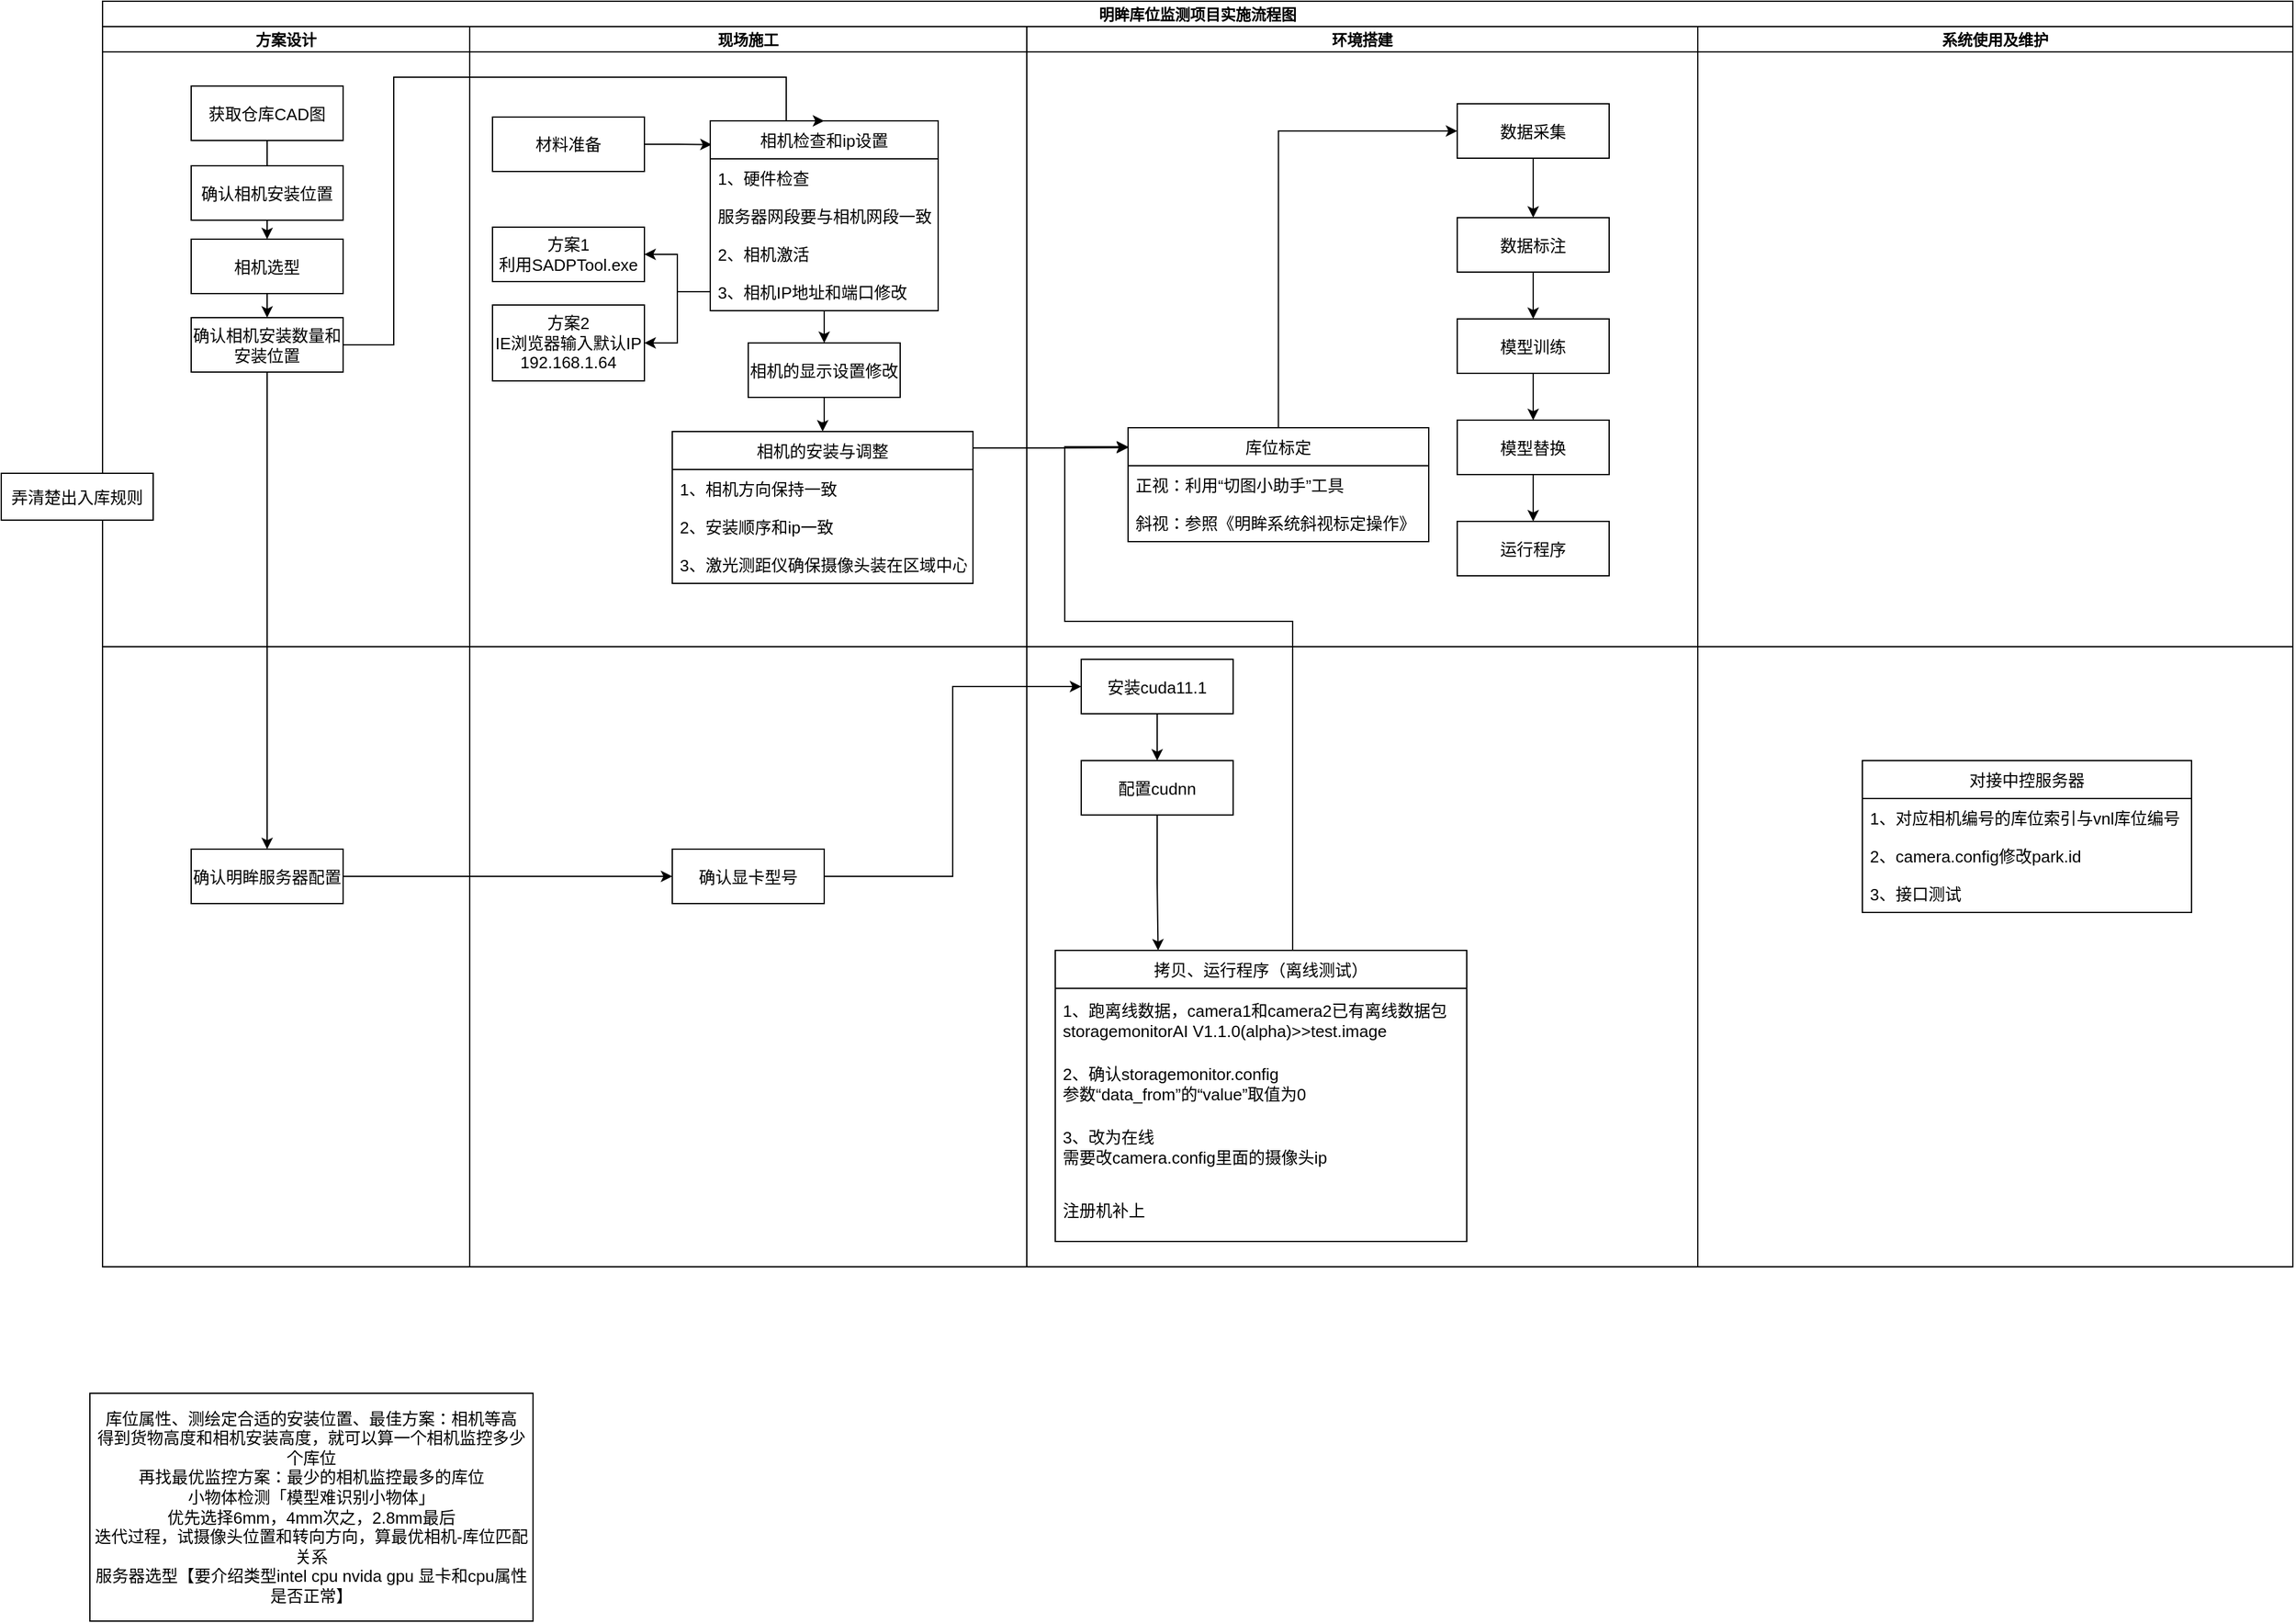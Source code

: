 <mxfile version="15.7.4" type="github" pages="2">
  <diagram id="qTN_XoGzaRHSL3tezx0D" name="Page-1">
    <mxGraphModel dx="988" dy="2194" grid="1" gridSize="10" guides="1" tooltips="1" connect="1" arrows="1" fold="1" page="1" pageScale="1" pageWidth="1169" pageHeight="1654" math="0" shadow="0">
      <root>
        <mxCell id="g2Watqp7JFzsTT7KAdyt-0" />
        <mxCell id="g2Watqp7JFzsTT7KAdyt-1" parent="g2Watqp7JFzsTT7KAdyt-0" />
        <mxCell id="gipt9TQsbMayV0EHitgy-15" value="明眸库位监测项目实施流程图" style="swimlane;childLayout=stackLayout;resizeParent=1;resizeParentMax=0;startSize=20;" vertex="1" parent="g2Watqp7JFzsTT7KAdyt-1">
          <mxGeometry x="80" y="-110" width="1730" height="1000" as="geometry">
            <mxRectangle x="190" y="760" width="60" height="20" as="alternateBounds" />
          </mxGeometry>
        </mxCell>
        <mxCell id="gipt9TQsbMayV0EHitgy-16" value="方案设计" style="swimlane;startSize=20;" vertex="1" parent="gipt9TQsbMayV0EHitgy-15">
          <mxGeometry y="20" width="290" height="980" as="geometry" />
        </mxCell>
        <mxCell id="dJi0PhWXHKyRflDUWfFJ-131" value="" style="edgeStyle=orthogonalEdgeStyle;rounded=0;orthogonalLoop=1;jettySize=auto;html=1;fontSize=13;" edge="1" parent="gipt9TQsbMayV0EHitgy-16" source="dJi0PhWXHKyRflDUWfFJ-1" target="dJi0PhWXHKyRflDUWfFJ-65">
          <mxGeometry relative="1" as="geometry" />
        </mxCell>
        <mxCell id="dJi0PhWXHKyRflDUWfFJ-1" value="获取仓库CAD图" style="rounded=0;whiteSpace=wrap;html=1;fontSize=13;" vertex="1" parent="gipt9TQsbMayV0EHitgy-16">
          <mxGeometry x="70" y="47" width="120" height="43" as="geometry" />
        </mxCell>
        <mxCell id="dJi0PhWXHKyRflDUWfFJ-133" style="edgeStyle=orthogonalEdgeStyle;rounded=0;orthogonalLoop=1;jettySize=auto;html=1;entryX=0.5;entryY=0;entryDx=0;entryDy=0;fontSize=13;" edge="1" parent="gipt9TQsbMayV0EHitgy-16" source="dJi0PhWXHKyRflDUWfFJ-7" target="dJi0PhWXHKyRflDUWfFJ-8">
          <mxGeometry relative="1" as="geometry" />
        </mxCell>
        <mxCell id="dJi0PhWXHKyRflDUWfFJ-7" value="确认相机安装数量和安装位置" style="rounded=0;whiteSpace=wrap;html=1;fontSize=13;" vertex="1" parent="gipt9TQsbMayV0EHitgy-16">
          <mxGeometry x="70" y="230" width="120" height="43" as="geometry" />
        </mxCell>
        <mxCell id="dJi0PhWXHKyRflDUWfFJ-8" value="确认明眸服务器配置" style="rounded=0;whiteSpace=wrap;html=1;fontSize=13;" vertex="1" parent="gipt9TQsbMayV0EHitgy-16">
          <mxGeometry x="70" y="650" width="120" height="43" as="geometry" />
        </mxCell>
        <mxCell id="dJi0PhWXHKyRflDUWfFJ-132" style="edgeStyle=orthogonalEdgeStyle;rounded=0;orthogonalLoop=1;jettySize=auto;html=1;exitX=0.5;exitY=1;exitDx=0;exitDy=0;entryX=0.5;entryY=0;entryDx=0;entryDy=0;fontSize=13;" edge="1" parent="gipt9TQsbMayV0EHitgy-16" source="dJi0PhWXHKyRflDUWfFJ-65" target="dJi0PhWXHKyRflDUWfFJ-7">
          <mxGeometry relative="1" as="geometry" />
        </mxCell>
        <mxCell id="dJi0PhWXHKyRflDUWfFJ-65" value="相机选型" style="rounded=0;whiteSpace=wrap;html=1;fontSize=13;" vertex="1" parent="gipt9TQsbMayV0EHitgy-16">
          <mxGeometry x="70" y="168" width="120" height="43" as="geometry" />
        </mxCell>
        <mxCell id="dJi0PhWXHKyRflDUWfFJ-154" value="确认相机安装位置" style="rounded=0;whiteSpace=wrap;html=1;fontSize=13;" vertex="1" parent="gipt9TQsbMayV0EHitgy-16">
          <mxGeometry x="70" y="110" width="120" height="43" as="geometry" />
        </mxCell>
        <mxCell id="gipt9TQsbMayV0EHitgy-17" value="现场施工" style="swimlane;startSize=20;" vertex="1" parent="gipt9TQsbMayV0EHitgy-15">
          <mxGeometry x="290" y="20" width="440" height="980" as="geometry" />
        </mxCell>
        <mxCell id="dJi0PhWXHKyRflDUWfFJ-135" style="edgeStyle=orthogonalEdgeStyle;rounded=0;orthogonalLoop=1;jettySize=auto;html=1;exitX=1;exitY=0.5;exitDx=0;exitDy=0;entryX=0.006;entryY=0.125;entryDx=0;entryDy=0;entryPerimeter=0;fontSize=13;" edge="1" parent="gipt9TQsbMayV0EHitgy-17" source="dJi0PhWXHKyRflDUWfFJ-71" target="dJi0PhWXHKyRflDUWfFJ-74">
          <mxGeometry relative="1" as="geometry" />
        </mxCell>
        <mxCell id="dJi0PhWXHKyRflDUWfFJ-71" value="材料准备" style="rounded=0;whiteSpace=wrap;html=1;fontSize=13;" vertex="1" parent="gipt9TQsbMayV0EHitgy-17">
          <mxGeometry x="18" y="71.5" width="120" height="43" as="geometry" />
        </mxCell>
        <mxCell id="dJi0PhWXHKyRflDUWfFJ-138" value="" style="edgeStyle=orthogonalEdgeStyle;rounded=0;orthogonalLoop=1;jettySize=auto;html=1;fontSize=13;" edge="1" parent="gipt9TQsbMayV0EHitgy-17" source="dJi0PhWXHKyRflDUWfFJ-74" target="dJi0PhWXHKyRflDUWfFJ-78">
          <mxGeometry relative="1" as="geometry" />
        </mxCell>
        <mxCell id="dJi0PhWXHKyRflDUWfFJ-74" value="相机检查和ip设置" style="swimlane;fontStyle=0;childLayout=stackLayout;horizontal=1;startSize=30;horizontalStack=0;resizeParent=1;resizeParentMax=0;resizeLast=0;collapsible=1;marginBottom=0;fontSize=13;" vertex="1" parent="gipt9TQsbMayV0EHitgy-17">
          <mxGeometry x="190" y="74.5" width="180" height="150" as="geometry" />
        </mxCell>
        <mxCell id="dJi0PhWXHKyRflDUWfFJ-75" value="1、硬件检查" style="text;strokeColor=none;fillColor=none;align=left;verticalAlign=middle;spacingLeft=4;spacingRight=4;overflow=hidden;points=[[0,0.5],[1,0.5]];portConstraint=eastwest;rotatable=0;fontSize=13;" vertex="1" parent="dJi0PhWXHKyRflDUWfFJ-74">
          <mxGeometry y="30" width="180" height="30" as="geometry" />
        </mxCell>
        <mxCell id="dJi0PhWXHKyRflDUWfFJ-158" value="服务器网段要与相机网段一致" style="text;strokeColor=none;fillColor=none;align=left;verticalAlign=middle;spacingLeft=4;spacingRight=4;overflow=hidden;points=[[0,0.5],[1,0.5]];portConstraint=eastwest;rotatable=0;fontSize=13;" vertex="1" parent="dJi0PhWXHKyRflDUWfFJ-74">
          <mxGeometry y="60" width="180" height="30" as="geometry" />
        </mxCell>
        <mxCell id="dJi0PhWXHKyRflDUWfFJ-76" value="2、相机激活" style="text;strokeColor=none;fillColor=none;align=left;verticalAlign=middle;spacingLeft=4;spacingRight=4;overflow=hidden;points=[[0,0.5],[1,0.5]];portConstraint=eastwest;rotatable=0;fontSize=13;" vertex="1" parent="dJi0PhWXHKyRflDUWfFJ-74">
          <mxGeometry y="90" width="180" height="30" as="geometry" />
        </mxCell>
        <mxCell id="dJi0PhWXHKyRflDUWfFJ-77" value="3、相机IP地址和端口修改" style="text;strokeColor=none;fillColor=none;align=left;verticalAlign=middle;spacingLeft=4;spacingRight=4;overflow=hidden;points=[[0,0.5],[1,0.5]];portConstraint=eastwest;rotatable=0;fontSize=13;" vertex="1" parent="dJi0PhWXHKyRflDUWfFJ-74">
          <mxGeometry y="120" width="180" height="30" as="geometry" />
        </mxCell>
        <mxCell id="dJi0PhWXHKyRflDUWfFJ-139" value="" style="edgeStyle=orthogonalEdgeStyle;rounded=0;orthogonalLoop=1;jettySize=auto;html=1;fontSize=13;entryX=0.5;entryY=0;entryDx=0;entryDy=0;" edge="1" parent="gipt9TQsbMayV0EHitgy-17" source="dJi0PhWXHKyRflDUWfFJ-78" target="dJi0PhWXHKyRflDUWfFJ-91">
          <mxGeometry relative="1" as="geometry" />
        </mxCell>
        <mxCell id="dJi0PhWXHKyRflDUWfFJ-78" value="相机的显示设置修改" style="rounded=0;whiteSpace=wrap;html=1;fontSize=13;" vertex="1" parent="gipt9TQsbMayV0EHitgy-17">
          <mxGeometry x="220" y="250" width="120" height="43" as="geometry" />
        </mxCell>
        <mxCell id="dJi0PhWXHKyRflDUWfFJ-79" value="方案1&lt;br&gt;利用SADPTool.exe" style="rounded=0;whiteSpace=wrap;html=1;fontSize=13;" vertex="1" parent="gipt9TQsbMayV0EHitgy-17">
          <mxGeometry x="18" y="158.5" width="120" height="43" as="geometry" />
        </mxCell>
        <mxCell id="dJi0PhWXHKyRflDUWfFJ-80" value="方案2&lt;br&gt;IE浏览器输入默认IP&lt;br&gt;192.168.1.64" style="rounded=0;whiteSpace=wrap;html=1;fontSize=13;" vertex="1" parent="gipt9TQsbMayV0EHitgy-17">
          <mxGeometry x="18" y="220" width="120" height="60" as="geometry" />
        </mxCell>
        <mxCell id="dJi0PhWXHKyRflDUWfFJ-91" value="相机的安装与调整" style="swimlane;fontStyle=0;childLayout=stackLayout;horizontal=1;startSize=30;horizontalStack=0;resizeParent=1;resizeParentMax=0;resizeLast=0;collapsible=1;marginBottom=0;fontSize=13;" vertex="1" parent="gipt9TQsbMayV0EHitgy-17">
          <mxGeometry x="160" y="320" width="237.5" height="120" as="geometry" />
        </mxCell>
        <mxCell id="dJi0PhWXHKyRflDUWfFJ-92" value="1、相机方向保持一致" style="text;strokeColor=none;fillColor=none;align=left;verticalAlign=middle;spacingLeft=4;spacingRight=4;overflow=hidden;points=[[0,0.5],[1,0.5]];portConstraint=eastwest;rotatable=0;fontSize=13;" vertex="1" parent="dJi0PhWXHKyRflDUWfFJ-91">
          <mxGeometry y="30" width="237.5" height="30" as="geometry" />
        </mxCell>
        <mxCell id="dJi0PhWXHKyRflDUWfFJ-95" value="2、安装顺序和ip一致" style="text;strokeColor=none;fillColor=none;align=left;verticalAlign=middle;spacingLeft=4;spacingRight=4;overflow=hidden;points=[[0,0.5],[1,0.5]];portConstraint=eastwest;rotatable=0;fontSize=13;" vertex="1" parent="dJi0PhWXHKyRflDUWfFJ-91">
          <mxGeometry y="60" width="237.5" height="30" as="geometry" />
        </mxCell>
        <mxCell id="dJi0PhWXHKyRflDUWfFJ-93" value="3、激光测距仪确保摄像头装在区域中心" style="text;strokeColor=none;fillColor=none;align=left;verticalAlign=middle;spacingLeft=4;spacingRight=4;overflow=hidden;points=[[0,0.5],[1,0.5]];portConstraint=eastwest;rotatable=0;fontSize=13;" vertex="1" parent="dJi0PhWXHKyRflDUWfFJ-91">
          <mxGeometry y="90" width="237.5" height="30" as="geometry" />
        </mxCell>
        <mxCell id="dJi0PhWXHKyRflDUWfFJ-136" style="edgeStyle=orthogonalEdgeStyle;rounded=0;orthogonalLoop=1;jettySize=auto;html=1;entryX=1;entryY=0.5;entryDx=0;entryDy=0;fontSize=13;" edge="1" parent="gipt9TQsbMayV0EHitgy-17" source="dJi0PhWXHKyRflDUWfFJ-77" target="dJi0PhWXHKyRflDUWfFJ-79">
          <mxGeometry relative="1" as="geometry" />
        </mxCell>
        <mxCell id="dJi0PhWXHKyRflDUWfFJ-137" style="edgeStyle=orthogonalEdgeStyle;rounded=0;orthogonalLoop=1;jettySize=auto;html=1;entryX=1;entryY=0.5;entryDx=0;entryDy=0;fontSize=13;" edge="1" parent="gipt9TQsbMayV0EHitgy-17" source="dJi0PhWXHKyRflDUWfFJ-77" target="dJi0PhWXHKyRflDUWfFJ-80">
          <mxGeometry relative="1" as="geometry" />
        </mxCell>
        <mxCell id="dJi0PhWXHKyRflDUWfFJ-96" value="确认显卡型号" style="rounded=0;whiteSpace=wrap;html=1;fontSize=13;" vertex="1" parent="gipt9TQsbMayV0EHitgy-17">
          <mxGeometry x="160" y="650" width="120" height="43" as="geometry" />
        </mxCell>
        <mxCell id="dJi0PhWXHKyRflDUWfFJ-140" style="edgeStyle=orthogonalEdgeStyle;rounded=0;orthogonalLoop=1;jettySize=auto;html=1;fontSize=13;" edge="1" parent="gipt9TQsbMayV0EHitgy-15" source="dJi0PhWXHKyRflDUWfFJ-8" target="dJi0PhWXHKyRflDUWfFJ-96">
          <mxGeometry relative="1" as="geometry" />
        </mxCell>
        <mxCell id="dJi0PhWXHKyRflDUWfFJ-141" style="edgeStyle=orthogonalEdgeStyle;rounded=0;orthogonalLoop=1;jettySize=auto;html=1;entryX=0;entryY=0.5;entryDx=0;entryDy=0;fontSize=13;" edge="1" parent="gipt9TQsbMayV0EHitgy-15" source="dJi0PhWXHKyRflDUWfFJ-96" target="dJi0PhWXHKyRflDUWfFJ-98">
          <mxGeometry relative="1" as="geometry" />
        </mxCell>
        <mxCell id="gipt9TQsbMayV0EHitgy-18" value="环境搭建" style="swimlane;startSize=20;" vertex="1" parent="gipt9TQsbMayV0EHitgy-15">
          <mxGeometry x="730" y="20" width="530" height="980" as="geometry" />
        </mxCell>
        <mxCell id="dJi0PhWXHKyRflDUWfFJ-144" value="" style="edgeStyle=orthogonalEdgeStyle;rounded=0;orthogonalLoop=1;jettySize=auto;html=1;fontSize=13;" edge="1" parent="gipt9TQsbMayV0EHitgy-18" source="dJi0PhWXHKyRflDUWfFJ-98" target="dJi0PhWXHKyRflDUWfFJ-97">
          <mxGeometry relative="1" as="geometry" />
        </mxCell>
        <mxCell id="dJi0PhWXHKyRflDUWfFJ-98" value="安装cuda11.1" style="rounded=0;whiteSpace=wrap;html=1;fontSize=13;" vertex="1" parent="gipt9TQsbMayV0EHitgy-18">
          <mxGeometry x="43" y="500" width="120" height="43" as="geometry" />
        </mxCell>
        <mxCell id="dJi0PhWXHKyRflDUWfFJ-148" style="edgeStyle=orthogonalEdgeStyle;rounded=0;orthogonalLoop=1;jettySize=auto;html=1;entryX=0.25;entryY=0;entryDx=0;entryDy=0;fontSize=13;" edge="1" parent="gipt9TQsbMayV0EHitgy-18" source="dJi0PhWXHKyRflDUWfFJ-97" target="dJi0PhWXHKyRflDUWfFJ-116">
          <mxGeometry relative="1" as="geometry" />
        </mxCell>
        <mxCell id="dJi0PhWXHKyRflDUWfFJ-97" value="配置cudnn" style="rounded=0;whiteSpace=wrap;html=1;fontSize=13;" vertex="1" parent="gipt9TQsbMayV0EHitgy-18">
          <mxGeometry x="43" y="580" width="120" height="43" as="geometry" />
        </mxCell>
        <mxCell id="dJi0PhWXHKyRflDUWfFJ-164" style="edgeStyle=orthogonalEdgeStyle;rounded=0;orthogonalLoop=1;jettySize=auto;html=1;fontSize=13;entryX=0;entryY=0.167;entryDx=0;entryDy=0;entryPerimeter=0;" edge="1" parent="gipt9TQsbMayV0EHitgy-18" source="dJi0PhWXHKyRflDUWfFJ-116" target="dJi0PhWXHKyRflDUWfFJ-166">
          <mxGeometry relative="1" as="geometry">
            <mxPoint x="60" y="330" as="targetPoint" />
            <Array as="points">
              <mxPoint x="210" y="470" />
              <mxPoint x="30" y="470" />
              <mxPoint x="30" y="332" />
            </Array>
          </mxGeometry>
        </mxCell>
        <mxCell id="dJi0PhWXHKyRflDUWfFJ-116" value="拷贝、运行程序（离线测试）" style="swimlane;fontStyle=0;childLayout=stackLayout;horizontal=1;startSize=30;horizontalStack=0;resizeParent=1;resizeParentMax=0;resizeLast=0;collapsible=1;marginBottom=0;fontSize=13;" vertex="1" parent="gipt9TQsbMayV0EHitgy-18">
          <mxGeometry x="22.5" y="730" width="325" height="230" as="geometry" />
        </mxCell>
        <mxCell id="dJi0PhWXHKyRflDUWfFJ-117" value="1、跑离线数据，camera1和camera2已有离线数据包&#xa;storagemonitorAI V1.1.0(alpha)&gt;&gt;test.image" style="text;strokeColor=none;fillColor=none;align=left;verticalAlign=middle;spacingLeft=4;spacingRight=4;overflow=hidden;points=[[0,0.5],[1,0.5]];portConstraint=eastwest;rotatable=0;fontSize=13;" vertex="1" parent="dJi0PhWXHKyRflDUWfFJ-116">
          <mxGeometry y="30" width="325" height="50" as="geometry" />
        </mxCell>
        <mxCell id="dJi0PhWXHKyRflDUWfFJ-118" value="2、确认storagemonitor.config&#xa;参数“data_from”的“value”取值为0" style="text;strokeColor=none;fillColor=none;align=left;verticalAlign=middle;spacingLeft=4;spacingRight=4;overflow=hidden;points=[[0,0.5],[1,0.5]];portConstraint=eastwest;rotatable=0;fontSize=13;" vertex="1" parent="dJi0PhWXHKyRflDUWfFJ-116">
          <mxGeometry y="80" width="325" height="50" as="geometry" />
        </mxCell>
        <mxCell id="dJi0PhWXHKyRflDUWfFJ-119" value="3、改为在线&#xa;需要改camera.config里面的摄像头ip" style="text;strokeColor=none;fillColor=none;align=left;verticalAlign=middle;spacingLeft=4;spacingRight=4;overflow=hidden;points=[[0,0.5],[1,0.5]];portConstraint=eastwest;rotatable=0;fontSize=13;" vertex="1" parent="dJi0PhWXHKyRflDUWfFJ-116">
          <mxGeometry y="130" width="325" height="50" as="geometry" />
        </mxCell>
        <mxCell id="dJi0PhWXHKyRflDUWfFJ-155" value="注册机补上" style="text;strokeColor=none;fillColor=none;align=left;verticalAlign=middle;spacingLeft=4;spacingRight=4;overflow=hidden;points=[[0,0.5],[1,0.5]];portConstraint=eastwest;rotatable=0;fontSize=13;" vertex="1" parent="dJi0PhWXHKyRflDUWfFJ-116">
          <mxGeometry y="180" width="325" height="50" as="geometry" />
        </mxCell>
        <mxCell id="dJi0PhWXHKyRflDUWfFJ-145" value="" style="edgeStyle=orthogonalEdgeStyle;rounded=0;orthogonalLoop=1;jettySize=auto;html=1;fontSize=13;" edge="1" parent="gipt9TQsbMayV0EHitgy-18" source="dJi0PhWXHKyRflDUWfFJ-121" target="dJi0PhWXHKyRflDUWfFJ-122">
          <mxGeometry relative="1" as="geometry" />
        </mxCell>
        <mxCell id="dJi0PhWXHKyRflDUWfFJ-121" value="数据采集" style="rounded=0;whiteSpace=wrap;html=1;fontSize=13;" vertex="1" parent="gipt9TQsbMayV0EHitgy-18">
          <mxGeometry x="340" y="61" width="120" height="43" as="geometry" />
        </mxCell>
        <mxCell id="dJi0PhWXHKyRflDUWfFJ-146" value="" style="edgeStyle=orthogonalEdgeStyle;rounded=0;orthogonalLoop=1;jettySize=auto;html=1;fontSize=13;" edge="1" parent="gipt9TQsbMayV0EHitgy-18" source="dJi0PhWXHKyRflDUWfFJ-122" target="dJi0PhWXHKyRflDUWfFJ-123">
          <mxGeometry relative="1" as="geometry" />
        </mxCell>
        <mxCell id="dJi0PhWXHKyRflDUWfFJ-122" value="数据标注" style="rounded=0;whiteSpace=wrap;html=1;fontSize=13;" vertex="1" parent="gipt9TQsbMayV0EHitgy-18">
          <mxGeometry x="340" y="151" width="120" height="43" as="geometry" />
        </mxCell>
        <mxCell id="dJi0PhWXHKyRflDUWfFJ-147" value="" style="edgeStyle=orthogonalEdgeStyle;rounded=0;orthogonalLoop=1;jettySize=auto;html=1;fontSize=13;" edge="1" parent="gipt9TQsbMayV0EHitgy-18" source="dJi0PhWXHKyRflDUWfFJ-123" target="dJi0PhWXHKyRflDUWfFJ-124">
          <mxGeometry relative="1" as="geometry" />
        </mxCell>
        <mxCell id="dJi0PhWXHKyRflDUWfFJ-123" value="模型训练" style="rounded=0;whiteSpace=wrap;html=1;fontSize=13;" vertex="1" parent="gipt9TQsbMayV0EHitgy-18">
          <mxGeometry x="340" y="231" width="120" height="43" as="geometry" />
        </mxCell>
        <mxCell id="dJi0PhWXHKyRflDUWfFJ-149" value="" style="edgeStyle=orthogonalEdgeStyle;rounded=0;orthogonalLoop=1;jettySize=auto;html=1;fontSize=13;" edge="1" parent="gipt9TQsbMayV0EHitgy-18" source="dJi0PhWXHKyRflDUWfFJ-124" target="dJi0PhWXHKyRflDUWfFJ-125">
          <mxGeometry relative="1" as="geometry" />
        </mxCell>
        <mxCell id="dJi0PhWXHKyRflDUWfFJ-124" value="模型替换" style="rounded=0;whiteSpace=wrap;html=1;fontSize=13;" vertex="1" parent="gipt9TQsbMayV0EHitgy-18">
          <mxGeometry x="340" y="311" width="120" height="43" as="geometry" />
        </mxCell>
        <mxCell id="dJi0PhWXHKyRflDUWfFJ-125" value="运行程序" style="rounded=0;whiteSpace=wrap;html=1;fontSize=13;" vertex="1" parent="gipt9TQsbMayV0EHitgy-18">
          <mxGeometry x="340" y="391" width="120" height="43" as="geometry" />
        </mxCell>
        <mxCell id="dJi0PhWXHKyRflDUWfFJ-165" style="edgeStyle=orthogonalEdgeStyle;rounded=0;orthogonalLoop=1;jettySize=auto;html=1;exitX=0.5;exitY=0;exitDx=0;exitDy=0;entryX=0;entryY=0.5;entryDx=0;entryDy=0;fontSize=13;" edge="1" parent="gipt9TQsbMayV0EHitgy-18" source="dJi0PhWXHKyRflDUWfFJ-166" target="dJi0PhWXHKyRflDUWfFJ-121">
          <mxGeometry relative="1" as="geometry" />
        </mxCell>
        <mxCell id="dJi0PhWXHKyRflDUWfFJ-166" value="库位标定" style="swimlane;fontStyle=0;childLayout=stackLayout;horizontal=1;startSize=30;horizontalStack=0;resizeParent=1;resizeParentMax=0;resizeLast=0;collapsible=1;marginBottom=0;fontSize=13;" vertex="1" parent="gipt9TQsbMayV0EHitgy-18">
          <mxGeometry x="80" y="317" width="237.5" height="90" as="geometry" />
        </mxCell>
        <mxCell id="dJi0PhWXHKyRflDUWfFJ-167" value="正视：利用“切图小助手”工具" style="text;strokeColor=none;fillColor=none;align=left;verticalAlign=middle;spacingLeft=4;spacingRight=4;overflow=hidden;points=[[0,0.5],[1,0.5]];portConstraint=eastwest;rotatable=0;fontSize=13;" vertex="1" parent="dJi0PhWXHKyRflDUWfFJ-166">
          <mxGeometry y="30" width="237.5" height="30" as="geometry" />
        </mxCell>
        <mxCell id="dJi0PhWXHKyRflDUWfFJ-168" value="斜视：参照《明眸系统斜视标定操作》" style="text;strokeColor=none;fillColor=none;align=left;verticalAlign=middle;spacingLeft=4;spacingRight=4;overflow=hidden;points=[[0,0.5],[1,0.5]];portConstraint=eastwest;rotatable=0;fontSize=13;" vertex="1" parent="dJi0PhWXHKyRflDUWfFJ-166">
          <mxGeometry y="60" width="237.5" height="30" as="geometry" />
        </mxCell>
        <mxCell id="dJi0PhWXHKyRflDUWfFJ-16" value="系统使用及维护" style="swimlane;startSize=20;" vertex="1" parent="gipt9TQsbMayV0EHitgy-15">
          <mxGeometry x="1260" y="20" width="470" height="980" as="geometry" />
        </mxCell>
        <mxCell id="dJi0PhWXHKyRflDUWfFJ-127" value="对接中控服务器" style="swimlane;fontStyle=0;childLayout=stackLayout;horizontal=1;startSize=30;horizontalStack=0;resizeParent=1;resizeParentMax=0;resizeLast=0;collapsible=1;marginBottom=0;fontSize=13;" vertex="1" parent="dJi0PhWXHKyRflDUWfFJ-16">
          <mxGeometry x="130" y="580" width="260" height="120" as="geometry" />
        </mxCell>
        <mxCell id="dJi0PhWXHKyRflDUWfFJ-128" value="1、对应相机编号的库位索引与vnl库位编号" style="text;strokeColor=none;fillColor=none;align=left;verticalAlign=middle;spacingLeft=4;spacingRight=4;overflow=hidden;points=[[0,0.5],[1,0.5]];portConstraint=eastwest;rotatable=0;fontSize=13;" vertex="1" parent="dJi0PhWXHKyRflDUWfFJ-127">
          <mxGeometry y="30" width="260" height="30" as="geometry" />
        </mxCell>
        <mxCell id="dJi0PhWXHKyRflDUWfFJ-129" value="2、camera.config修改park.id" style="text;strokeColor=none;fillColor=none;align=left;verticalAlign=middle;spacingLeft=4;spacingRight=4;overflow=hidden;points=[[0,0.5],[1,0.5]];portConstraint=eastwest;rotatable=0;fontSize=13;" vertex="1" parent="dJi0PhWXHKyRflDUWfFJ-127">
          <mxGeometry y="60" width="260" height="30" as="geometry" />
        </mxCell>
        <mxCell id="dJi0PhWXHKyRflDUWfFJ-162" value="3、接口测试" style="text;strokeColor=none;fillColor=none;align=left;verticalAlign=middle;spacingLeft=4;spacingRight=4;overflow=hidden;points=[[0,0.5],[1,0.5]];portConstraint=eastwest;rotatable=0;fontSize=13;" vertex="1" parent="dJi0PhWXHKyRflDUWfFJ-127">
          <mxGeometry y="90" width="260" height="30" as="geometry" />
        </mxCell>
        <mxCell id="dJi0PhWXHKyRflDUWfFJ-153" style="edgeStyle=orthogonalEdgeStyle;rounded=0;orthogonalLoop=1;jettySize=auto;html=1;fontSize=13;entryX=0.5;entryY=0;entryDx=0;entryDy=0;" edge="1" parent="gipt9TQsbMayV0EHitgy-15" source="dJi0PhWXHKyRflDUWfFJ-7" target="dJi0PhWXHKyRflDUWfFJ-74">
          <mxGeometry relative="1" as="geometry">
            <mxPoint x="530" y="90" as="targetPoint" />
            <Array as="points">
              <mxPoint x="230" y="272" />
              <mxPoint x="230" y="60" />
              <mxPoint x="540" y="60" />
            </Array>
          </mxGeometry>
        </mxCell>
        <mxCell id="dJi0PhWXHKyRflDUWfFJ-163" style="edgeStyle=orthogonalEdgeStyle;rounded=0;orthogonalLoop=1;jettySize=auto;html=1;entryX=0;entryY=0.175;entryDx=0;entryDy=0;fontSize=13;entryPerimeter=0;exitX=0.998;exitY=0.108;exitDx=0;exitDy=0;exitPerimeter=0;" edge="1" parent="gipt9TQsbMayV0EHitgy-15" source="dJi0PhWXHKyRflDUWfFJ-91" target="dJi0PhWXHKyRflDUWfFJ-166">
          <mxGeometry relative="1" as="geometry" />
        </mxCell>
        <mxCell id="dJi0PhWXHKyRflDUWfFJ-170" value="" style="endArrow=none;html=1;rounded=0;fontSize=13;exitX=0;exitY=0.5;exitDx=0;exitDy=0;entryX=1;entryY=0.5;entryDx=0;entryDy=0;" edge="1" parent="gipt9TQsbMayV0EHitgy-15" source="gipt9TQsbMayV0EHitgy-16" target="dJi0PhWXHKyRflDUWfFJ-16">
          <mxGeometry width="50" height="50" relative="1" as="geometry">
            <mxPoint x="390" y="410" as="sourcePoint" />
            <mxPoint x="440" y="360" as="targetPoint" />
          </mxGeometry>
        </mxCell>
        <mxCell id="dJi0PhWXHKyRflDUWfFJ-196" value="弄清楚出入库规则" style="rounded=0;whiteSpace=wrap;html=1;fontSize=13;" vertex="1" parent="g2Watqp7JFzsTT7KAdyt-1">
          <mxGeometry y="263" width="120" height="37" as="geometry" />
        </mxCell>
        <mxCell id="dJi0PhWXHKyRflDUWfFJ-197" value="库位属性、测绘定合适的安装位置、最佳方案：相机等高&lt;br&gt;得到货物高度和相机安装高度，就可以算一个相机监控多少个库位&lt;br&gt;再找最优监控方案：最少的相机监控最多的库位&lt;br&gt;小物体检测「模型难识别小物体」&lt;br&gt;优先选择6mm，4mm次之，2.8mm最后&lt;br&gt;迭代过程，试摄像头位置和转向方向，算最优相机-库位匹配关系&lt;br&gt;服务器选型【要介绍类型intel cpu nvida gpu 显卡和cpu属性是否正常】&lt;br&gt;" style="rounded=0;whiteSpace=wrap;html=1;fontSize=13;" vertex="1" parent="g2Watqp7JFzsTT7KAdyt-1">
          <mxGeometry x="70" y="990" width="350" height="180" as="geometry" />
        </mxCell>
      </root>
    </mxGraphModel>
  </diagram>
  <diagram id="xh-GPsMhEDy-V-L50GRL" name="明眸系统安装">
    <mxGraphModel dx="435" dy="566" grid="1" gridSize="10" guides="1" tooltips="1" connect="1" arrows="1" fold="1" page="1" pageScale="1" pageWidth="1169" pageHeight="1654" math="0" shadow="0">
      <root>
        <mxCell id="wq0I0MHBkT74DeKS9PUi-0" />
        <mxCell id="wq0I0MHBkT74DeKS9PUi-1" parent="wq0I0MHBkT74DeKS9PUi-0" />
        <mxCell id="wq0I0MHBkT74DeKS9PUi-3" value="环境搭建" style="swimlane;fontStyle=0;childLayout=stackLayout;horizontal=1;startSize=30;horizontalStack=0;resizeParent=1;resizeParentMax=0;resizeLast=0;collapsible=1;marginBottom=0;" vertex="1" parent="wq0I0MHBkT74DeKS9PUi-1">
          <mxGeometry x="110" y="230" width="140" height="150" as="geometry" />
        </mxCell>
        <mxCell id="wq0I0MHBkT74DeKS9PUi-4" value="解压文件" style="text;strokeColor=none;fillColor=none;align=left;verticalAlign=middle;spacingLeft=4;spacingRight=4;overflow=hidden;points=[[0,0.5],[1,0.5]];portConstraint=eastwest;rotatable=0;" vertex="1" parent="wq0I0MHBkT74DeKS9PUi-3">
          <mxGeometry y="30" width="140" height="30" as="geometry" />
        </mxCell>
        <mxCell id="wq0I0MHBkT74DeKS9PUi-5" value="安装cuda" style="text;strokeColor=none;fillColor=none;align=left;verticalAlign=middle;spacingLeft=4;spacingRight=4;overflow=hidden;points=[[0,0.5],[1,0.5]];portConstraint=eastwest;rotatable=0;" vertex="1" parent="wq0I0MHBkT74DeKS9PUi-3">
          <mxGeometry y="60" width="140" height="30" as="geometry" />
        </mxCell>
        <mxCell id="wq0I0MHBkT74DeKS9PUi-6" value="配置cudnn" style="text;strokeColor=none;fillColor=none;align=left;verticalAlign=middle;spacingLeft=4;spacingRight=4;overflow=hidden;points=[[0,0.5],[1,0.5]];portConstraint=eastwest;rotatable=0;" vertex="1" parent="wq0I0MHBkT74DeKS9PUi-3">
          <mxGeometry y="90" width="140" height="30" as="geometry" />
        </mxCell>
        <mxCell id="wq0I0MHBkT74DeKS9PUi-13" value="配置TensorRT" style="text;strokeColor=none;fillColor=none;align=left;verticalAlign=middle;spacingLeft=4;spacingRight=4;overflow=hidden;points=[[0,0.5],[1,0.5]];portConstraint=eastwest;rotatable=0;" vertex="1" parent="wq0I0MHBkT74DeKS9PUi-3">
          <mxGeometry y="120" width="140" height="30" as="geometry" />
        </mxCell>
        <mxCell id="wq0I0MHBkT74DeKS9PUi-22" value="" style="edgeStyle=orthogonalEdgeStyle;rounded=0;orthogonalLoop=1;jettySize=auto;html=1;" edge="1" parent="wq0I0MHBkT74DeKS9PUi-1" source="wq0I0MHBkT74DeKS9PUi-18" target="wq0I0MHBkT74DeKS9PUi-20">
          <mxGeometry relative="1" as="geometry" />
        </mxCell>
        <mxCell id="wq0I0MHBkT74DeKS9PUi-18" value="生成模型" style="rounded=0;whiteSpace=wrap;html=1;" vertex="1" parent="wq0I0MHBkT74DeKS9PUi-1">
          <mxGeometry x="340" y="230" width="120" height="30" as="geometry" />
        </mxCell>
        <mxCell id="wq0I0MHBkT74DeKS9PUi-19" value="" style="endArrow=classic;html=1;rounded=0;exitX=1;exitY=0.1;exitDx=0;exitDy=0;exitPerimeter=0;entryX=0;entryY=0.5;entryDx=0;entryDy=0;" edge="1" parent="wq0I0MHBkT74DeKS9PUi-1" source="wq0I0MHBkT74DeKS9PUi-3" target="wq0I0MHBkT74DeKS9PUi-18">
          <mxGeometry width="50" height="50" relative="1" as="geometry">
            <mxPoint x="270" y="410" as="sourcePoint" />
            <mxPoint x="320" y="360" as="targetPoint" />
          </mxGeometry>
        </mxCell>
        <mxCell id="wq0I0MHBkT74DeKS9PUi-23" value="" style="edgeStyle=orthogonalEdgeStyle;rounded=0;orthogonalLoop=1;jettySize=auto;html=1;" edge="1" parent="wq0I0MHBkT74DeKS9PUi-1" source="wq0I0MHBkT74DeKS9PUi-20" target="wq0I0MHBkT74DeKS9PUi-21">
          <mxGeometry relative="1" as="geometry" />
        </mxCell>
        <mxCell id="wq0I0MHBkT74DeKS9PUi-20" value="更新许可证" style="rounded=0;whiteSpace=wrap;html=1;" vertex="1" parent="wq0I0MHBkT74DeKS9PUi-1">
          <mxGeometry x="570" y="230" width="120" height="30" as="geometry" />
        </mxCell>
        <mxCell id="wq0I0MHBkT74DeKS9PUi-21" value="运行明眸" style="rounded=0;whiteSpace=wrap;html=1;" vertex="1" parent="wq0I0MHBkT74DeKS9PUi-1">
          <mxGeometry x="800" y="230" width="120" height="30" as="geometry" />
        </mxCell>
        <mxCell id="wq0I0MHBkT74DeKS9PUi-24" value="&lt;h1&gt;CUDA&lt;/h1&gt;&lt;div&gt;NVIDIA推出的运算平台&lt;/div&gt;&lt;div&gt;通用并行运算架构&lt;/div&gt;" style="text;html=1;strokeColor=none;fillColor=none;spacing=5;spacingTop=-20;whiteSpace=wrap;overflow=hidden;rounded=0;" vertex="1" parent="wq0I0MHBkT74DeKS9PUi-1">
          <mxGeometry x="120" y="650" width="190" height="90" as="geometry" />
        </mxCell>
        <mxCell id="wq0I0MHBkT74DeKS9PUi-25" value="&lt;h1&gt;CUDNN&lt;/h1&gt;&lt;div&gt;&lt;span style=&quot;color: rgb(51 , 51 , 51) ; font-family: &amp;#34;pingfang sc&amp;#34; , &amp;#34;microsoft yahei&amp;#34; , &amp;#34;helvetica neue&amp;#34; , &amp;#34;helvetica&amp;#34; , &amp;#34;arial&amp;#34; , sans-serif ; background-color: rgb(255 , 255 , 255)&quot;&gt;&lt;font style=&quot;font-size: 13px&quot;&gt;NVIDIA CUDA® Deep Neural Network librar&lt;/font&gt;&lt;/span&gt;&lt;br&gt;&lt;/div&gt;&lt;div&gt;&lt;span style=&quot;color: rgb(51 , 51 , 51) ; font-family: &amp;#34;pingfang sc&amp;#34; , &amp;#34;microsoft yahei&amp;#34; , &amp;#34;helvetica neue&amp;#34; , &amp;#34;helvetica&amp;#34; , &amp;#34;arial&amp;#34; , sans-serif ; background-color: rgb(255 , 255 , 255)&quot;&gt;&lt;font style=&quot;font-size: 13px&quot;&gt;深度学习网络加速库&lt;/font&gt;&lt;/span&gt;&lt;/div&gt;" style="text;html=1;strokeColor=none;fillColor=none;spacing=5;spacingTop=-20;whiteSpace=wrap;overflow=hidden;rounded=0;" vertex="1" parent="wq0I0MHBkT74DeKS9PUi-1">
          <mxGeometry x="120" y="760" width="190" height="100" as="geometry" />
        </mxCell>
        <mxCell id="wq0I0MHBkT74DeKS9PUi-26" value="&lt;h1&gt;TensorRT&lt;/h1&gt;&lt;div&gt;&lt;span style=&quot;color: rgb(102 , 102 , 102) ; font-family: &amp;#34;arial&amp;#34; , &amp;#34;helvetica&amp;#34; , sans-serif ; font-size: 13px ; background-color: rgb(255 , 255 , 255)&quot;&gt;用于高性能深度学习推理的 SDK&lt;/span&gt;&lt;br&gt;&lt;/div&gt;" style="text;html=1;strokeColor=none;fillColor=none;spacing=5;spacingTop=-20;whiteSpace=wrap;overflow=hidden;rounded=0;" vertex="1" parent="wq0I0MHBkT74DeKS9PUi-1">
          <mxGeometry x="120" y="900" width="190" height="100" as="geometry" />
        </mxCell>
        <mxCell id="wq0I0MHBkT74DeKS9PUi-27" value=".wts文件哪里来" style="text;html=1;strokeColor=none;fillColor=none;align=center;verticalAlign=middle;whiteSpace=wrap;rounded=0;fontSize=13;" vertex="1" parent="wq0I0MHBkT74DeKS9PUi-1">
          <mxGeometry x="340" y="280" width="60" height="30" as="geometry" />
        </mxCell>
        <mxCell id="wq0I0MHBkT74DeKS9PUi-28" value="1200" style="text;html=1;strokeColor=none;fillColor=none;align=center;verticalAlign=middle;whiteSpace=wrap;rounded=0;fontSize=13;" vertex="1" parent="wq0I0MHBkT74DeKS9PUi-1">
          <mxGeometry x="610" y="280" width="60" height="30" as="geometry" />
        </mxCell>
      </root>
    </mxGraphModel>
  </diagram>
</mxfile>
